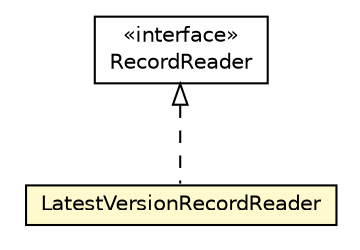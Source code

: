 #!/usr/local/bin/dot
#
# Class diagram 
# Generated by UMLGraph version R5_6-24-gf6e263 (http://www.umlgraph.org/)
#

digraph G {
	edge [fontname="Helvetica",fontsize=10,labelfontname="Helvetica",labelfontsize=10];
	node [fontname="Helvetica",fontsize=10,shape=plaintext];
	nodesep=0.25;
	ranksep=0.5;
	// com.orientechnologies.orient.core.db.document.ODatabaseDocumentTx.RecordReader
	c1327346 [label=<<table title="com.orientechnologies.orient.core.db.document.ODatabaseDocumentTx.RecordReader" border="0" cellborder="1" cellspacing="0" cellpadding="2" port="p" href="./ODatabaseDocumentTx.RecordReader.html">
		<tr><td><table border="0" cellspacing="0" cellpadding="1">
<tr><td align="center" balign="center"> &#171;interface&#187; </td></tr>
<tr><td align="center" balign="center"> RecordReader </td></tr>
		</table></td></tr>
		</table>>, URL="./ODatabaseDocumentTx.RecordReader.html", fontname="Helvetica", fontcolor="black", fontsize=10.0];
	// com.orientechnologies.orient.core.db.document.ODatabaseDocumentTx.LatestVersionRecordReader
	c1327348 [label=<<table title="com.orientechnologies.orient.core.db.document.ODatabaseDocumentTx.LatestVersionRecordReader" border="0" cellborder="1" cellspacing="0" cellpadding="2" port="p" bgcolor="lemonChiffon" href="./ODatabaseDocumentTx.LatestVersionRecordReader.html">
		<tr><td><table border="0" cellspacing="0" cellpadding="1">
<tr><td align="center" balign="center"> LatestVersionRecordReader </td></tr>
		</table></td></tr>
		</table>>, URL="./ODatabaseDocumentTx.LatestVersionRecordReader.html", fontname="Helvetica", fontcolor="black", fontsize=10.0];
	//com.orientechnologies.orient.core.db.document.ODatabaseDocumentTx.LatestVersionRecordReader implements com.orientechnologies.orient.core.db.document.ODatabaseDocumentTx.RecordReader
	c1327346:p -> c1327348:p [dir=back,arrowtail=empty,style=dashed];
}

